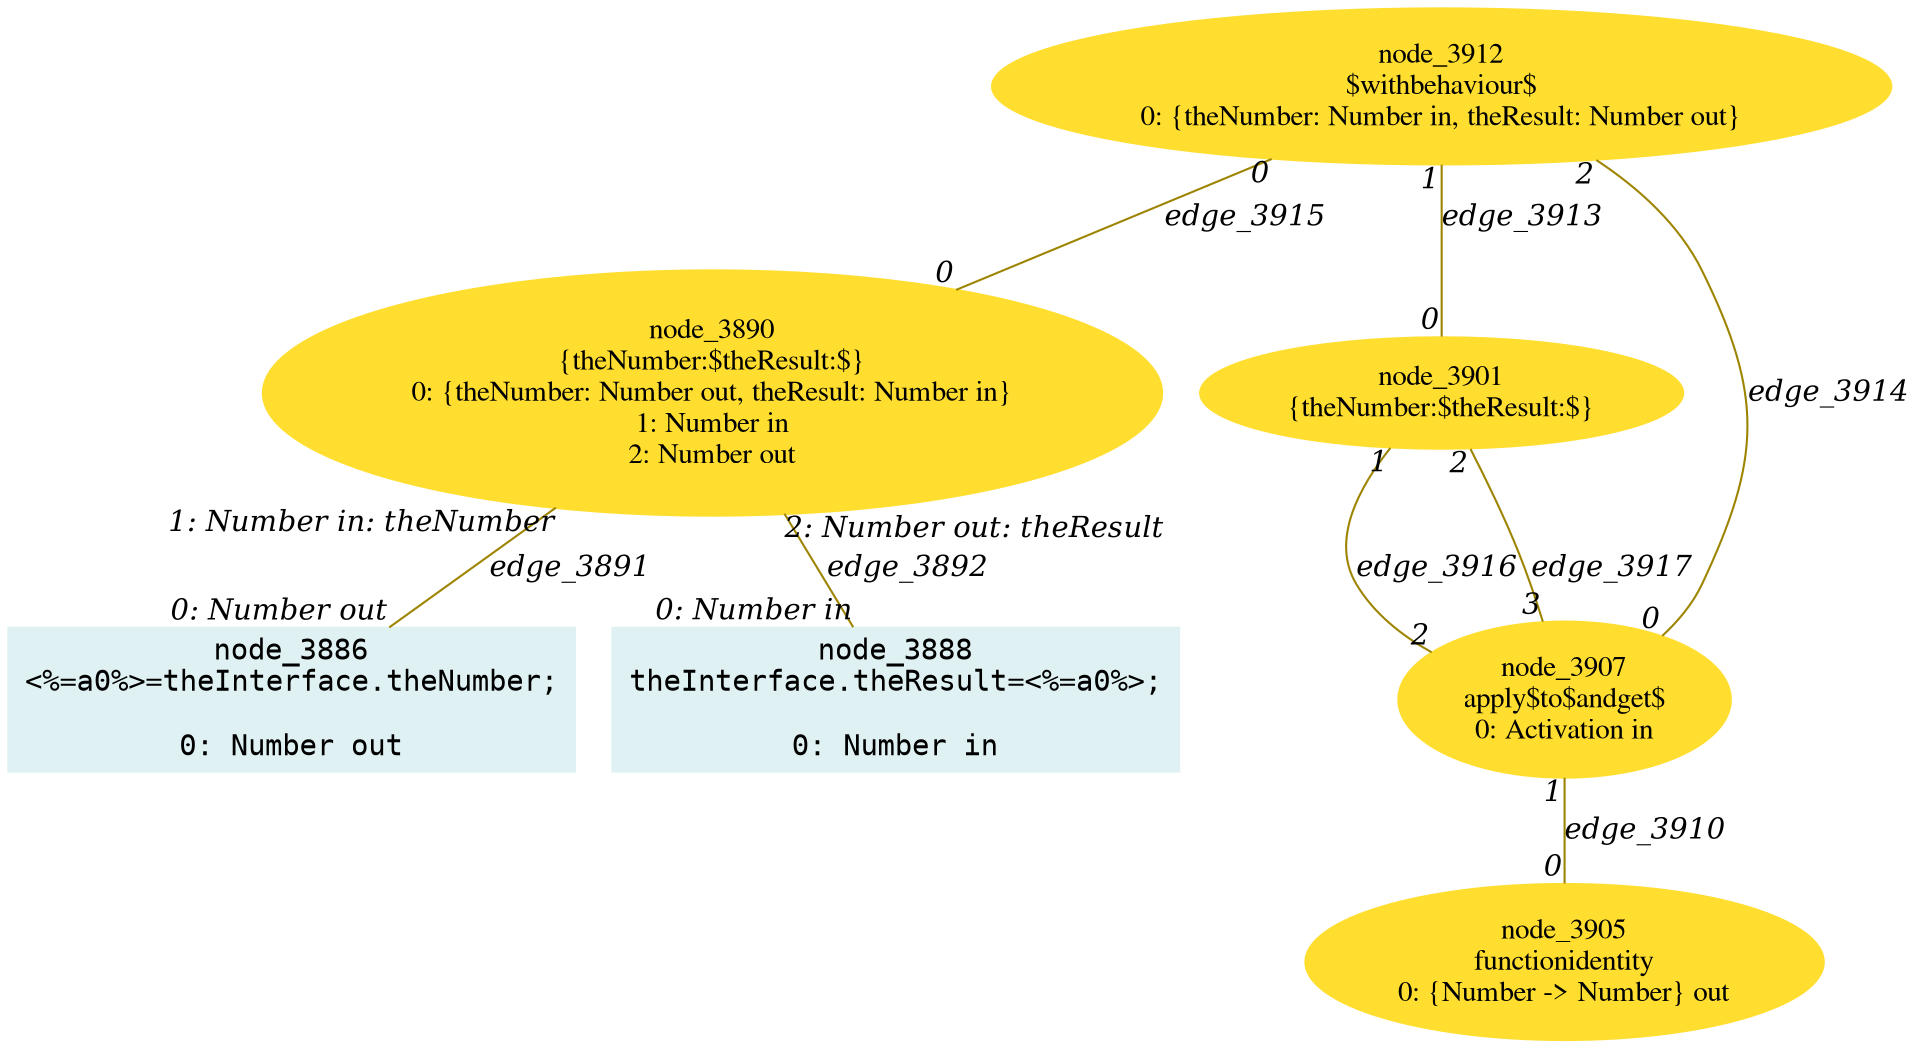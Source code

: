digraph g{node_3886 [shape="box", style="filled", color="#dff1f2", fontname="Courier", label="node_3886
<%=a0%>=theInterface.theNumber;

0: Number out" ]
node_3888 [shape="box", style="filled", color="#dff1f2", fontname="Courier", label="node_3888
theInterface.theResult=<%=a0%>;

0: Number in" ]
node_3890 [shape="ellipse", style="filled", color="#ffde2f", fontname="Times", label="node_3890
{theNumber:$theResult:$}
0: {theNumber: Number out, theResult: Number in}
1: Number in
2: Number out" ]
node_3901 [shape="ellipse", style="filled", color="#ffde2f", fontname="Times", label="node_3901
{theNumber:$theResult:$}
" ]
node_3905 [shape="ellipse", style="filled", color="#ffde2f", fontname="Times", label="node_3905
functionidentity
0: {Number -> Number} out" ]
node_3907 [shape="ellipse", style="filled", color="#ffde2f", fontname="Times", label="node_3907
apply$to$andget$
0: Activation in" ]
node_3912 [shape="ellipse", style="filled", color="#ffde2f", fontname="Times", label="node_3912
$withbehaviour$
0: {theNumber: Number in, theResult: Number out}" ]
node_3890 -> node_3886 [dir=none, arrowHead=none, fontname="Times-Italic", arrowsize=1, color="#9d8400", label="edge_3891",  headlabel="0: Number out", taillabel="1: Number in: theNumber" ]
node_3890 -> node_3888 [dir=none, arrowHead=none, fontname="Times-Italic", arrowsize=1, color="#9d8400", label="edge_3892",  headlabel="0: Number in", taillabel="2: Number out: theResult" ]
node_3907 -> node_3905 [dir=none, arrowHead=none, fontname="Times-Italic", arrowsize=1, color="#9d8400", label="edge_3910",  headlabel="0", taillabel="1" ]
node_3912 -> node_3901 [dir=none, arrowHead=none, fontname="Times-Italic", arrowsize=1, color="#9d8400", label="edge_3913",  headlabel="0", taillabel="1" ]
node_3912 -> node_3907 [dir=none, arrowHead=none, fontname="Times-Italic", arrowsize=1, color="#9d8400", label="edge_3914",  headlabel="0", taillabel="2" ]
node_3912 -> node_3890 [dir=none, arrowHead=none, fontname="Times-Italic", arrowsize=1, color="#9d8400", label="edge_3915",  headlabel="0", taillabel="0" ]
node_3901 -> node_3907 [dir=none, arrowHead=none, fontname="Times-Italic", arrowsize=1, color="#9d8400", label="edge_3916",  headlabel="2", taillabel="1" ]
node_3901 -> node_3907 [dir=none, arrowHead=none, fontname="Times-Italic", arrowsize=1, color="#9d8400", label="edge_3917",  headlabel="3", taillabel="2" ]
}